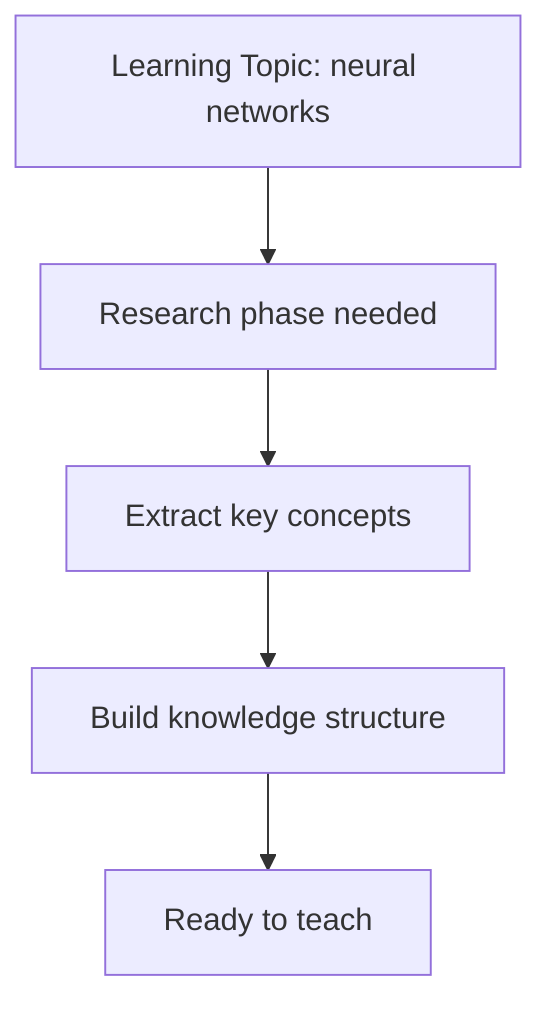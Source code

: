 graph TD
    Start["Learning Topic: neural networks"]
    Start --> Research["Research phase needed"]
    Research --> Concepts["Extract key concepts"]
    Concepts --> Structure["Build knowledge structure"]
    Structure --> Teach["Ready to teach"]
    
    %% This will be expanded during research phase